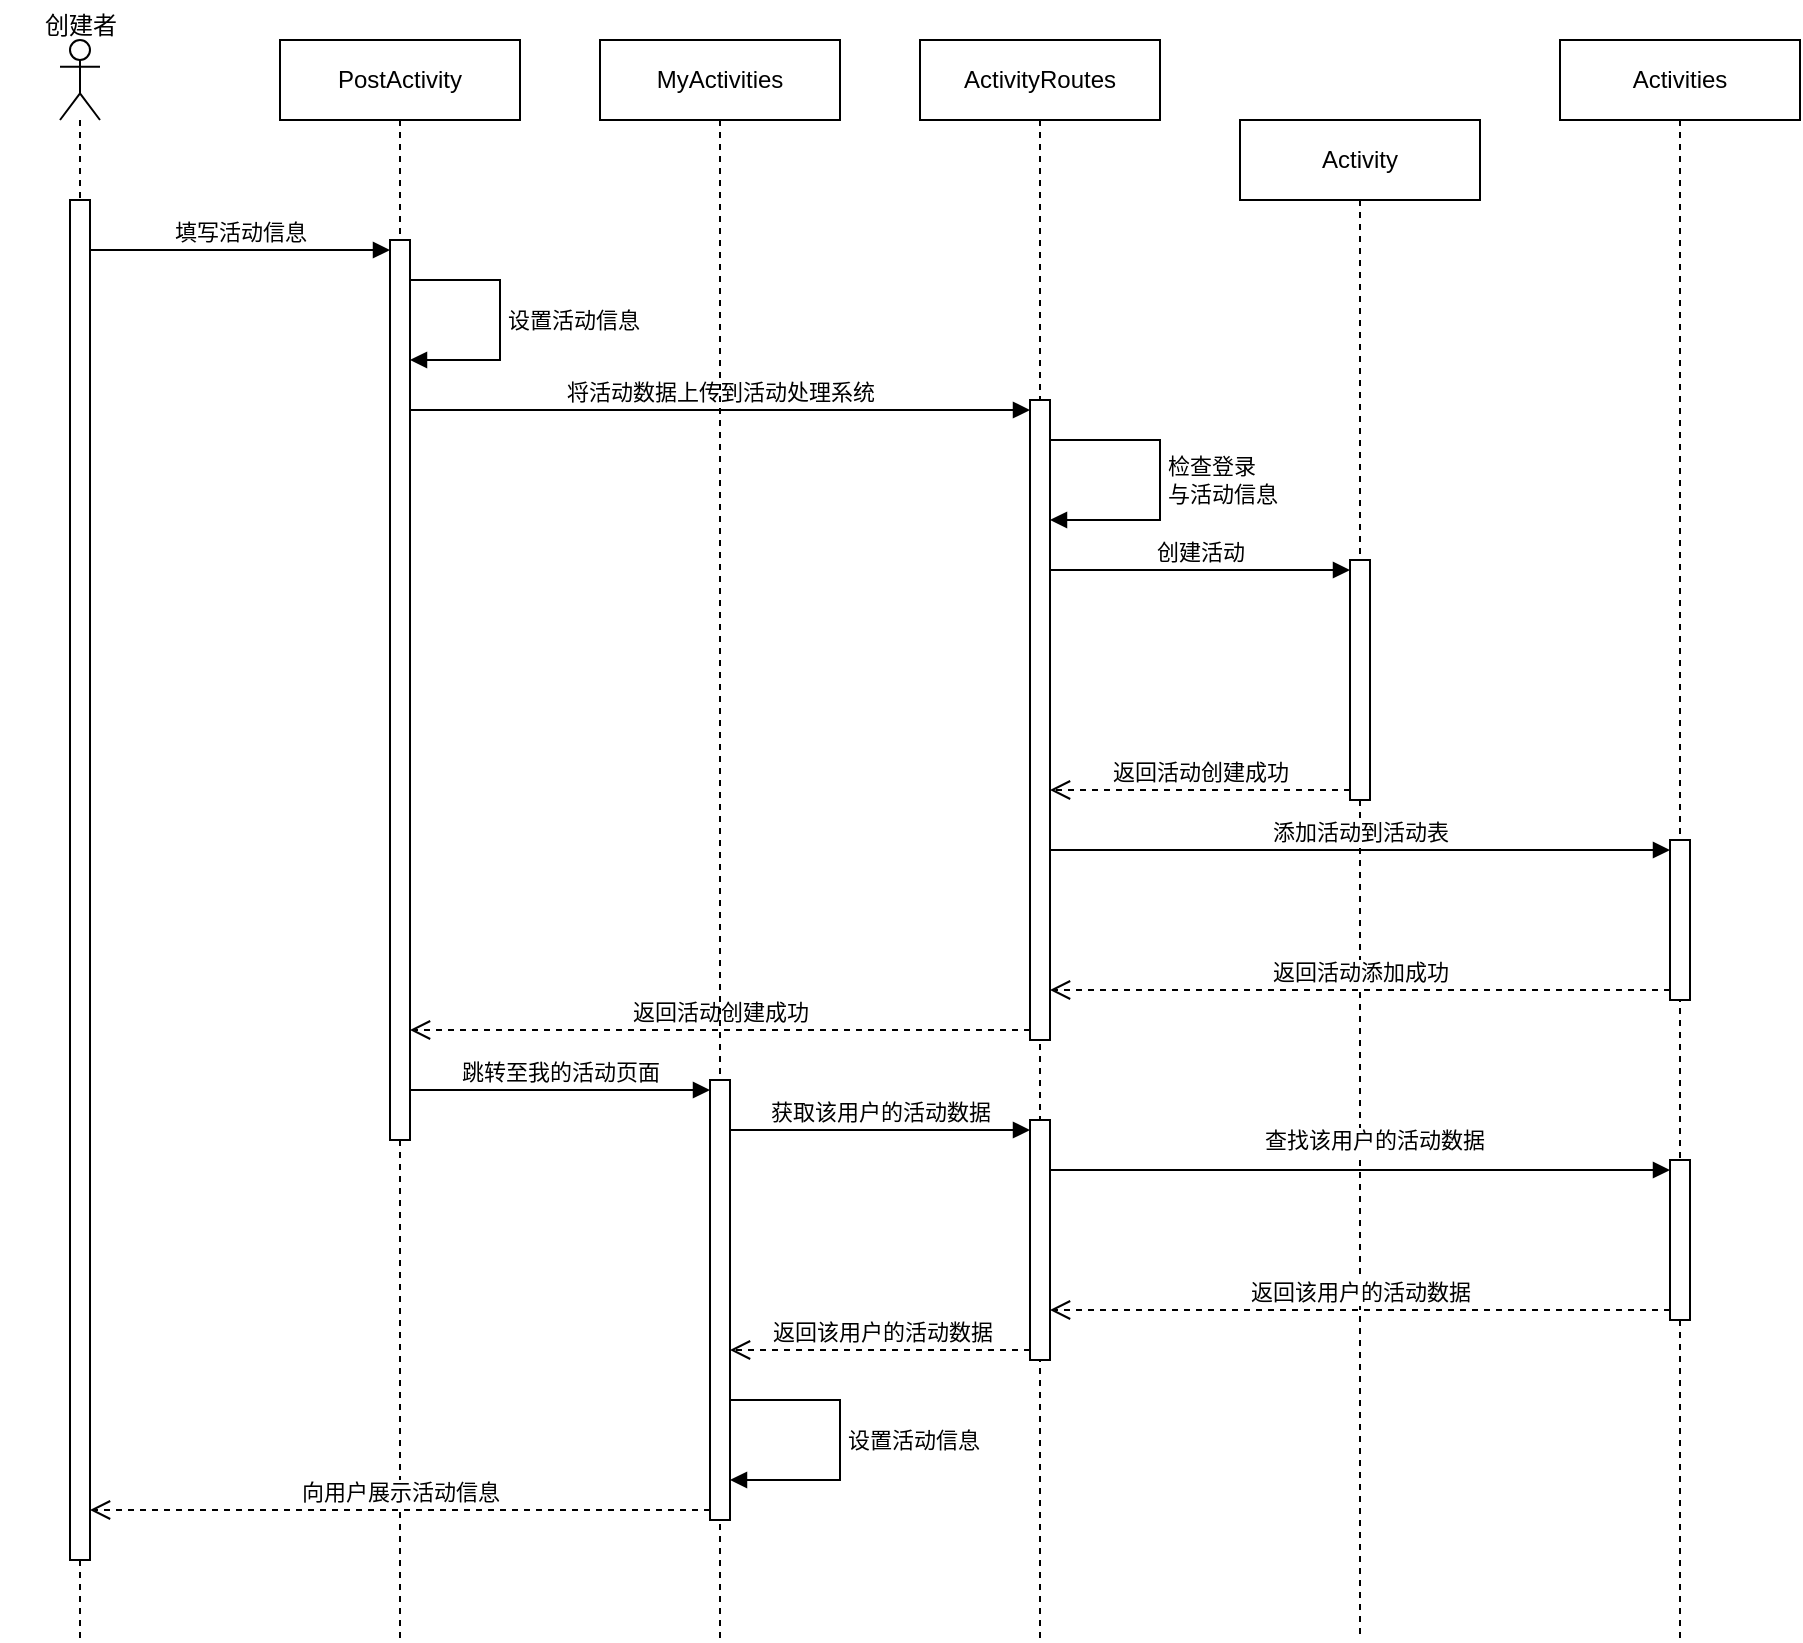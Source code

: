 <mxfile version="26.2.9">
  <diagram name="Page-1" id="2YBvvXClWsGukQMizWep">
    <mxGraphModel dx="1158" dy="618" grid="1" gridSize="10" guides="1" tooltips="1" connect="1" arrows="1" fold="1" page="1" pageScale="1" pageWidth="850" pageHeight="1100" math="0" shadow="0">
      <root>
        <mxCell id="0" />
        <mxCell id="1" parent="0" />
        <mxCell id="CESZngJtCbdqiEpLdhRZ-2" value="" style="shape=umlLifeline;perimeter=lifelinePerimeter;whiteSpace=wrap;html=1;container=1;dropTarget=0;collapsible=0;recursiveResize=0;outlineConnect=0;portConstraint=eastwest;newEdgeStyle={&quot;curved&quot;:0,&quot;rounded&quot;:0};participant=umlActor;" parent="1" vertex="1">
          <mxGeometry x="90" y="40" width="20" height="800" as="geometry" />
        </mxCell>
        <mxCell id="CESZngJtCbdqiEpLdhRZ-50" value="" style="html=1;points=[[0,0,0,0,5],[0,1,0,0,-5],[1,0,0,0,5],[1,1,0,0,-5]];perimeter=orthogonalPerimeter;outlineConnect=0;targetShapes=umlLifeline;portConstraint=eastwest;newEdgeStyle={&quot;curved&quot;:0,&quot;rounded&quot;:0};" parent="CESZngJtCbdqiEpLdhRZ-2" vertex="1">
          <mxGeometry x="5" y="80" width="10" height="680" as="geometry" />
        </mxCell>
        <mxCell id="CESZngJtCbdqiEpLdhRZ-4" value="&lt;span style=&quot;font-weight: 400;&quot;&gt;创建者&lt;/span&gt;" style="text;align=center;fontStyle=1;verticalAlign=middle;spacingLeft=3;spacingRight=3;strokeColor=none;rotatable=0;points=[[0,0.5],[1,0.5]];portConstraint=eastwest;html=1;" parent="1" vertex="1">
          <mxGeometry x="60" y="20" width="80" height="26" as="geometry" />
        </mxCell>
        <mxCell id="CESZngJtCbdqiEpLdhRZ-5" value="PostActivity" style="shape=umlLifeline;perimeter=lifelinePerimeter;whiteSpace=wrap;html=1;container=1;dropTarget=0;collapsible=0;recursiveResize=0;outlineConnect=0;portConstraint=eastwest;newEdgeStyle={&quot;curved&quot;:0,&quot;rounded&quot;:0};" parent="1" vertex="1">
          <mxGeometry x="200" y="40" width="120" height="800" as="geometry" />
        </mxCell>
        <mxCell id="CESZngJtCbdqiEpLdhRZ-51" value="" style="html=1;points=[[0,0,0,0,5],[0,1,0,0,-5],[1,0,0,0,5],[1,1,0,0,-5]];perimeter=orthogonalPerimeter;outlineConnect=0;targetShapes=umlLifeline;portConstraint=eastwest;newEdgeStyle={&quot;curved&quot;:0,&quot;rounded&quot;:0};" parent="CESZngJtCbdqiEpLdhRZ-5" vertex="1">
          <mxGeometry x="55" y="100" width="10" height="450" as="geometry" />
        </mxCell>
        <mxCell id="CESZngJtCbdqiEpLdhRZ-61" value="设置活动信息" style="html=1;align=left;spacingLeft=2;endArrow=block;rounded=0;edgeStyle=orthogonalEdgeStyle;curved=0;rounded=0;" parent="CESZngJtCbdqiEpLdhRZ-5" source="CESZngJtCbdqiEpLdhRZ-51" target="CESZngJtCbdqiEpLdhRZ-51" edge="1">
          <mxGeometry relative="1" as="geometry">
            <mxPoint x="65" y="160" as="sourcePoint" />
            <Array as="points">
              <mxPoint x="110" y="120" />
              <mxPoint x="110" y="160" />
            </Array>
            <mxPoint x="65" y="190" as="targetPoint" />
          </mxGeometry>
        </mxCell>
        <mxCell id="CESZngJtCbdqiEpLdhRZ-16" value="ActivityRoutes" style="shape=umlLifeline;perimeter=lifelinePerimeter;whiteSpace=wrap;html=1;container=1;dropTarget=0;collapsible=0;recursiveResize=0;outlineConnect=0;portConstraint=eastwest;newEdgeStyle={&quot;curved&quot;:0,&quot;rounded&quot;:0};" parent="1" vertex="1">
          <mxGeometry x="520" y="40" width="120" height="800" as="geometry" />
        </mxCell>
        <mxCell id="CESZngJtCbdqiEpLdhRZ-57" value="" style="html=1;points=[[0,0,0,0,5],[0,1,0,0,-5],[1,0,0,0,5],[1,1,0,0,-5]];perimeter=orthogonalPerimeter;outlineConnect=0;targetShapes=umlLifeline;portConstraint=eastwest;newEdgeStyle={&quot;curved&quot;:0,&quot;rounded&quot;:0};" parent="CESZngJtCbdqiEpLdhRZ-16" vertex="1">
          <mxGeometry x="55" y="180" width="10" height="320" as="geometry" />
        </mxCell>
        <mxCell id="CESZngJtCbdqiEpLdhRZ-71" value="检查登录&lt;div&gt;与活动信息&lt;/div&gt;" style="html=1;align=left;spacingLeft=2;endArrow=block;rounded=0;edgeStyle=orthogonalEdgeStyle;curved=0;rounded=0;" parent="CESZngJtCbdqiEpLdhRZ-16" source="CESZngJtCbdqiEpLdhRZ-57" target="CESZngJtCbdqiEpLdhRZ-57" edge="1">
          <mxGeometry relative="1" as="geometry">
            <mxPoint x="64.94" y="280" as="sourcePoint" />
            <Array as="points">
              <mxPoint x="120" y="200" />
              <mxPoint x="120" y="240" />
            </Array>
            <mxPoint x="64.94" y="310" as="targetPoint" />
          </mxGeometry>
        </mxCell>
        <mxCell id="Vz2hP-u3mrgLX9OLpnFS-12" value="" style="html=1;points=[[0,0,0,0,5],[0,1,0,0,-5],[1,0,0,0,5],[1,1,0,0,-5]];perimeter=orthogonalPerimeter;outlineConnect=0;targetShapes=umlLifeline;portConstraint=eastwest;newEdgeStyle={&quot;curved&quot;:0,&quot;rounded&quot;:0};" parent="CESZngJtCbdqiEpLdhRZ-16" vertex="1">
          <mxGeometry x="55" y="540" width="10" height="120" as="geometry" />
        </mxCell>
        <mxCell id="CESZngJtCbdqiEpLdhRZ-26" value="Activity" style="shape=umlLifeline;perimeter=lifelinePerimeter;whiteSpace=wrap;html=1;container=1;dropTarget=0;collapsible=0;recursiveResize=0;outlineConnect=0;portConstraint=eastwest;newEdgeStyle={&quot;curved&quot;:0,&quot;rounded&quot;:0};" parent="1" vertex="1">
          <mxGeometry x="680" y="80" width="120" height="760" as="geometry" />
        </mxCell>
        <mxCell id="CESZngJtCbdqiEpLdhRZ-63" value="" style="html=1;points=[[0,0,0,0,5],[0,1,0,0,-5],[1,0,0,0,5],[1,1,0,0,-5]];perimeter=orthogonalPerimeter;outlineConnect=0;targetShapes=umlLifeline;portConstraint=eastwest;newEdgeStyle={&quot;curved&quot;:0,&quot;rounded&quot;:0};" parent="CESZngJtCbdqiEpLdhRZ-26" vertex="1">
          <mxGeometry x="55" y="220" width="10" height="120" as="geometry" />
        </mxCell>
        <mxCell id="CESZngJtCbdqiEpLdhRZ-29" value="Activities" style="shape=umlLifeline;perimeter=lifelinePerimeter;whiteSpace=wrap;html=1;container=1;dropTarget=0;collapsible=0;recursiveResize=0;outlineConnect=0;portConstraint=eastwest;newEdgeStyle={&quot;curved&quot;:0,&quot;rounded&quot;:0};" parent="1" vertex="1">
          <mxGeometry x="840" y="40" width="120" height="800" as="geometry" />
        </mxCell>
        <mxCell id="CESZngJtCbdqiEpLdhRZ-66" value="" style="html=1;points=[[0,0,0,0,5],[0,1,0,0,-5],[1,0,0,0,5],[1,1,0,0,-5]];perimeter=orthogonalPerimeter;outlineConnect=0;targetShapes=umlLifeline;portConstraint=eastwest;newEdgeStyle={&quot;curved&quot;:0,&quot;rounded&quot;:0};" parent="CESZngJtCbdqiEpLdhRZ-29" vertex="1">
          <mxGeometry x="55" y="400" width="10" height="80" as="geometry" />
        </mxCell>
        <mxCell id="Vz2hP-u3mrgLX9OLpnFS-15" value="" style="html=1;points=[[0,0,0,0,5],[0,1,0,0,-5],[1,0,0,0,5],[1,1,0,0,-5]];perimeter=orthogonalPerimeter;outlineConnect=0;targetShapes=umlLifeline;portConstraint=eastwest;newEdgeStyle={&quot;curved&quot;:0,&quot;rounded&quot;:0};" parent="CESZngJtCbdqiEpLdhRZ-29" vertex="1">
          <mxGeometry x="55" y="560" width="10" height="80" as="geometry" />
        </mxCell>
        <mxCell id="CESZngJtCbdqiEpLdhRZ-52" value="填写活动信息" style="html=1;verticalAlign=bottom;endArrow=block;curved=0;rounded=0;entryX=0;entryY=0;entryDx=0;entryDy=5;" parent="1" source="CESZngJtCbdqiEpLdhRZ-50" target="CESZngJtCbdqiEpLdhRZ-51" edge="1">
          <mxGeometry relative="1" as="geometry">
            <mxPoint x="185" y="175" as="sourcePoint" />
          </mxGeometry>
        </mxCell>
        <mxCell id="CESZngJtCbdqiEpLdhRZ-58" value="将活动数据上传到活动处理系统" style="html=1;verticalAlign=bottom;endArrow=block;curved=0;rounded=0;entryX=0;entryY=0;entryDx=0;entryDy=5;" parent="1" source="CESZngJtCbdqiEpLdhRZ-51" target="CESZngJtCbdqiEpLdhRZ-57" edge="1">
          <mxGeometry relative="1" as="geometry">
            <mxPoint x="665" y="245" as="sourcePoint" />
          </mxGeometry>
        </mxCell>
        <mxCell id="CESZngJtCbdqiEpLdhRZ-59" value="返回活动创建成功" style="html=1;verticalAlign=bottom;endArrow=open;dashed=1;endSize=8;curved=0;rounded=0;exitX=0;exitY=1;exitDx=0;exitDy=-5;" parent="1" source="CESZngJtCbdqiEpLdhRZ-57" target="CESZngJtCbdqiEpLdhRZ-51" edge="1">
          <mxGeometry relative="1" as="geometry">
            <mxPoint x="665" y="315" as="targetPoint" />
          </mxGeometry>
        </mxCell>
        <mxCell id="CESZngJtCbdqiEpLdhRZ-64" value="创建活动" style="html=1;verticalAlign=bottom;endArrow=block;curved=0;rounded=0;entryX=0;entryY=0;entryDx=0;entryDy=5;" parent="1" source="CESZngJtCbdqiEpLdhRZ-57" target="CESZngJtCbdqiEpLdhRZ-63" edge="1">
          <mxGeometry relative="1" as="geometry">
            <mxPoint x="665" y="295" as="sourcePoint" />
          </mxGeometry>
        </mxCell>
        <mxCell id="CESZngJtCbdqiEpLdhRZ-65" value="返回活动创建成功" style="html=1;verticalAlign=bottom;endArrow=open;dashed=1;endSize=8;curved=0;rounded=0;exitX=0;exitY=1;exitDx=0;exitDy=-5;" parent="1" source="CESZngJtCbdqiEpLdhRZ-63" target="CESZngJtCbdqiEpLdhRZ-57" edge="1">
          <mxGeometry relative="1" as="geometry">
            <mxPoint x="665" y="365" as="targetPoint" />
          </mxGeometry>
        </mxCell>
        <mxCell id="CESZngJtCbdqiEpLdhRZ-67" value="添加活动到活动表" style="html=1;verticalAlign=bottom;endArrow=block;curved=0;rounded=0;entryX=0;entryY=0;entryDx=0;entryDy=5;" parent="1" source="CESZngJtCbdqiEpLdhRZ-57" target="CESZngJtCbdqiEpLdhRZ-66" edge="1">
          <mxGeometry relative="1" as="geometry">
            <mxPoint x="825" y="445" as="sourcePoint" />
          </mxGeometry>
        </mxCell>
        <mxCell id="CESZngJtCbdqiEpLdhRZ-68" value="返回活动添加成功" style="html=1;verticalAlign=bottom;endArrow=open;dashed=1;endSize=8;curved=0;rounded=0;exitX=0;exitY=1;exitDx=0;exitDy=-5;" parent="1" source="CESZngJtCbdqiEpLdhRZ-66" target="CESZngJtCbdqiEpLdhRZ-57" edge="1">
          <mxGeometry relative="1" as="geometry">
            <mxPoint x="825" y="515" as="targetPoint" />
          </mxGeometry>
        </mxCell>
        <mxCell id="Vz2hP-u3mrgLX9OLpnFS-2" value="跳转至我的活动页面" style="html=1;verticalAlign=bottom;endArrow=block;curved=0;rounded=0;entryX=0;entryY=0;entryDx=0;entryDy=5;" parent="1" source="CESZngJtCbdqiEpLdhRZ-51" target="Vz2hP-u3mrgLX9OLpnFS-1" edge="1">
          <mxGeometry relative="1" as="geometry">
            <mxPoint x="340" y="825" as="sourcePoint" />
          </mxGeometry>
        </mxCell>
        <mxCell id="Vz2hP-u3mrgLX9OLpnFS-3" value="向用户展示活动信息" style="html=1;verticalAlign=bottom;endArrow=open;dashed=1;endSize=8;curved=0;rounded=0;exitX=0;exitY=1;exitDx=0;exitDy=-5;" parent="1" source="Vz2hP-u3mrgLX9OLpnFS-1" target="CESZngJtCbdqiEpLdhRZ-50" edge="1">
          <mxGeometry relative="1" as="geometry">
            <mxPoint x="340" y="895" as="targetPoint" />
          </mxGeometry>
        </mxCell>
        <mxCell id="Vz2hP-u3mrgLX9OLpnFS-4" value="MyActivities" style="shape=umlLifeline;perimeter=lifelinePerimeter;whiteSpace=wrap;html=1;container=1;dropTarget=0;collapsible=0;recursiveResize=0;outlineConnect=0;portConstraint=eastwest;newEdgeStyle={&quot;curved&quot;:0,&quot;rounded&quot;:0};" parent="1" vertex="1">
          <mxGeometry x="360" y="40" width="120" height="800" as="geometry" />
        </mxCell>
        <mxCell id="Vz2hP-u3mrgLX9OLpnFS-1" value="" style="html=1;points=[[0,0,0,0,5],[0,1,0,0,-5],[1,0,0,0,5],[1,1,0,0,-5]];perimeter=orthogonalPerimeter;outlineConnect=0;targetShapes=umlLifeline;portConstraint=eastwest;newEdgeStyle={&quot;curved&quot;:0,&quot;rounded&quot;:0};" parent="Vz2hP-u3mrgLX9OLpnFS-4" vertex="1">
          <mxGeometry x="55" y="520" width="10" height="220" as="geometry" />
        </mxCell>
        <mxCell id="Vz2hP-u3mrgLX9OLpnFS-21" value="设置活动信息" style="html=1;align=left;spacingLeft=2;endArrow=block;rounded=0;edgeStyle=orthogonalEdgeStyle;curved=0;rounded=0;" parent="Vz2hP-u3mrgLX9OLpnFS-4" source="Vz2hP-u3mrgLX9OLpnFS-1" target="Vz2hP-u3mrgLX9OLpnFS-1" edge="1">
          <mxGeometry relative="1" as="geometry">
            <mxPoint x="65" y="960.0" as="sourcePoint" />
            <Array as="points">
              <mxPoint x="120" y="680" />
              <mxPoint x="120" y="720" />
            </Array>
            <mxPoint x="65" y="990.0" as="targetPoint" />
          </mxGeometry>
        </mxCell>
        <mxCell id="Vz2hP-u3mrgLX9OLpnFS-13" value="获取该用户的活动数据" style="html=1;verticalAlign=bottom;endArrow=block;curved=0;rounded=0;entryX=0;entryY=0;entryDx=0;entryDy=5;" parent="1" source="Vz2hP-u3mrgLX9OLpnFS-1" target="Vz2hP-u3mrgLX9OLpnFS-12" edge="1">
          <mxGeometry relative="1" as="geometry">
            <mxPoint x="665" y="765" as="sourcePoint" />
          </mxGeometry>
        </mxCell>
        <mxCell id="Vz2hP-u3mrgLX9OLpnFS-16" value="" style="html=1;verticalAlign=bottom;endArrow=block;curved=0;rounded=0;entryX=0;entryY=0;entryDx=0;entryDy=5;" parent="1" source="Vz2hP-u3mrgLX9OLpnFS-12" target="Vz2hP-u3mrgLX9OLpnFS-15" edge="1">
          <mxGeometry relative="1" as="geometry">
            <mxPoint x="630" y="840" as="sourcePoint" />
          </mxGeometry>
        </mxCell>
        <mxCell id="Vz2hP-u3mrgLX9OLpnFS-18" value="查找该用户的活动数据" style="edgeLabel;html=1;align=center;verticalAlign=middle;resizable=0;points=[];" parent="Vz2hP-u3mrgLX9OLpnFS-16" vertex="1" connectable="0">
          <mxGeometry x="-0.081" relative="1" as="geometry">
            <mxPoint x="19" y="-15" as="offset" />
          </mxGeometry>
        </mxCell>
        <mxCell id="Vz2hP-u3mrgLX9OLpnFS-17" value="返回该用户的活动数据" style="html=1;verticalAlign=bottom;endArrow=open;dashed=1;endSize=8;curved=0;rounded=0;exitX=0;exitY=1;exitDx=0;exitDy=-5;" parent="1" source="Vz2hP-u3mrgLX9OLpnFS-15" target="Vz2hP-u3mrgLX9OLpnFS-12" edge="1">
          <mxGeometry x="0.002" relative="1" as="geometry">
            <mxPoint x="985" y="875" as="targetPoint" />
            <mxPoint as="offset" />
          </mxGeometry>
        </mxCell>
        <mxCell id="Vz2hP-u3mrgLX9OLpnFS-14" value="返回该用户的活动数据" style="html=1;verticalAlign=bottom;endArrow=open;dashed=1;endSize=8;curved=0;rounded=0;exitX=0;exitY=1;exitDx=0;exitDy=-5;" parent="1" source="Vz2hP-u3mrgLX9OLpnFS-12" target="Vz2hP-u3mrgLX9OLpnFS-1" edge="1">
          <mxGeometry x="-0.026" relative="1" as="geometry">
            <mxPoint x="665" y="835" as="targetPoint" />
            <mxPoint x="-1" as="offset" />
          </mxGeometry>
        </mxCell>
      </root>
    </mxGraphModel>
  </diagram>
</mxfile>
